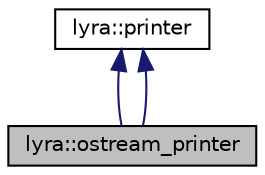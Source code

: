 digraph "lyra::ostream_printer"
{
 // INTERACTIVE_SVG=YES
 // LATEX_PDF_SIZE
  edge [fontname="Helvetica",fontsize="10",labelfontname="Helvetica",labelfontsize="10"];
  node [fontname="Helvetica",fontsize="10",shape=record];
  Node1 [label="lyra::ostream_printer",height=0.2,width=0.4,color="black", fillcolor="grey75", style="filled", fontcolor="black",tooltip=" "];
  Node2 -> Node1 [dir="back",color="midnightblue",fontsize="10",style="solid",fontname="Helvetica"];
  Node2 [label="lyra::printer",height=0.2,width=0.4,color="black", fillcolor="white", style="filled",URL="$classlyra_1_1printer.html",tooltip=" "];
  Node2 -> Node1 [dir="back",color="midnightblue",fontsize="10",style="solid",fontname="Helvetica"];
}
